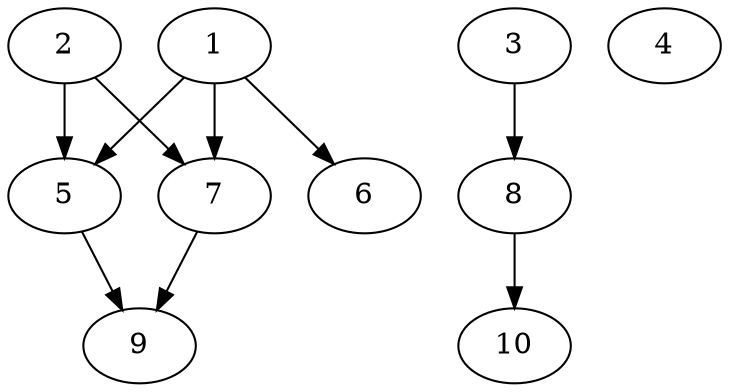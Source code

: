 // DAG automatically generated by daggen at Thu Oct  3 13:58:04 2019
// ./daggen --dot -n 10 --ccr 0.4 --fat 0.7 --regular 0.9 --density 0.5 --mindata 5242880 --maxdata 52428800 
digraph G {
  1 [size="61708800", alpha="0.01", expect_size="24683520"] 
  1 -> 5 [size ="24683520"]
  1 -> 6 [size ="24683520"]
  1 -> 7 [size ="24683520"]
  2 [size="121940480", alpha="0.04", expect_size="48776192"] 
  2 -> 5 [size ="48776192"]
  2 -> 7 [size ="48776192"]
  3 [size="101754880", alpha="0.12", expect_size="40701952"] 
  3 -> 8 [size ="40701952"]
  4 [size="36331520", alpha="0.18", expect_size="14532608"] 
  5 [size="100966400", alpha="0.06", expect_size="40386560"] 
  5 -> 9 [size ="40386560"]
  6 [size="91304960", alpha="0.12", expect_size="36521984"] 
  7 [size="96092160", alpha="0.20", expect_size="38436864"] 
  7 -> 9 [size ="38436864"]
  8 [size="16563200", alpha="0.03", expect_size="6625280"] 
  8 -> 10 [size ="6625280"]
  9 [size="79462400", alpha="0.03", expect_size="31784960"] 
  10 [size="92264960", alpha="0.10", expect_size="36905984"] 
}
